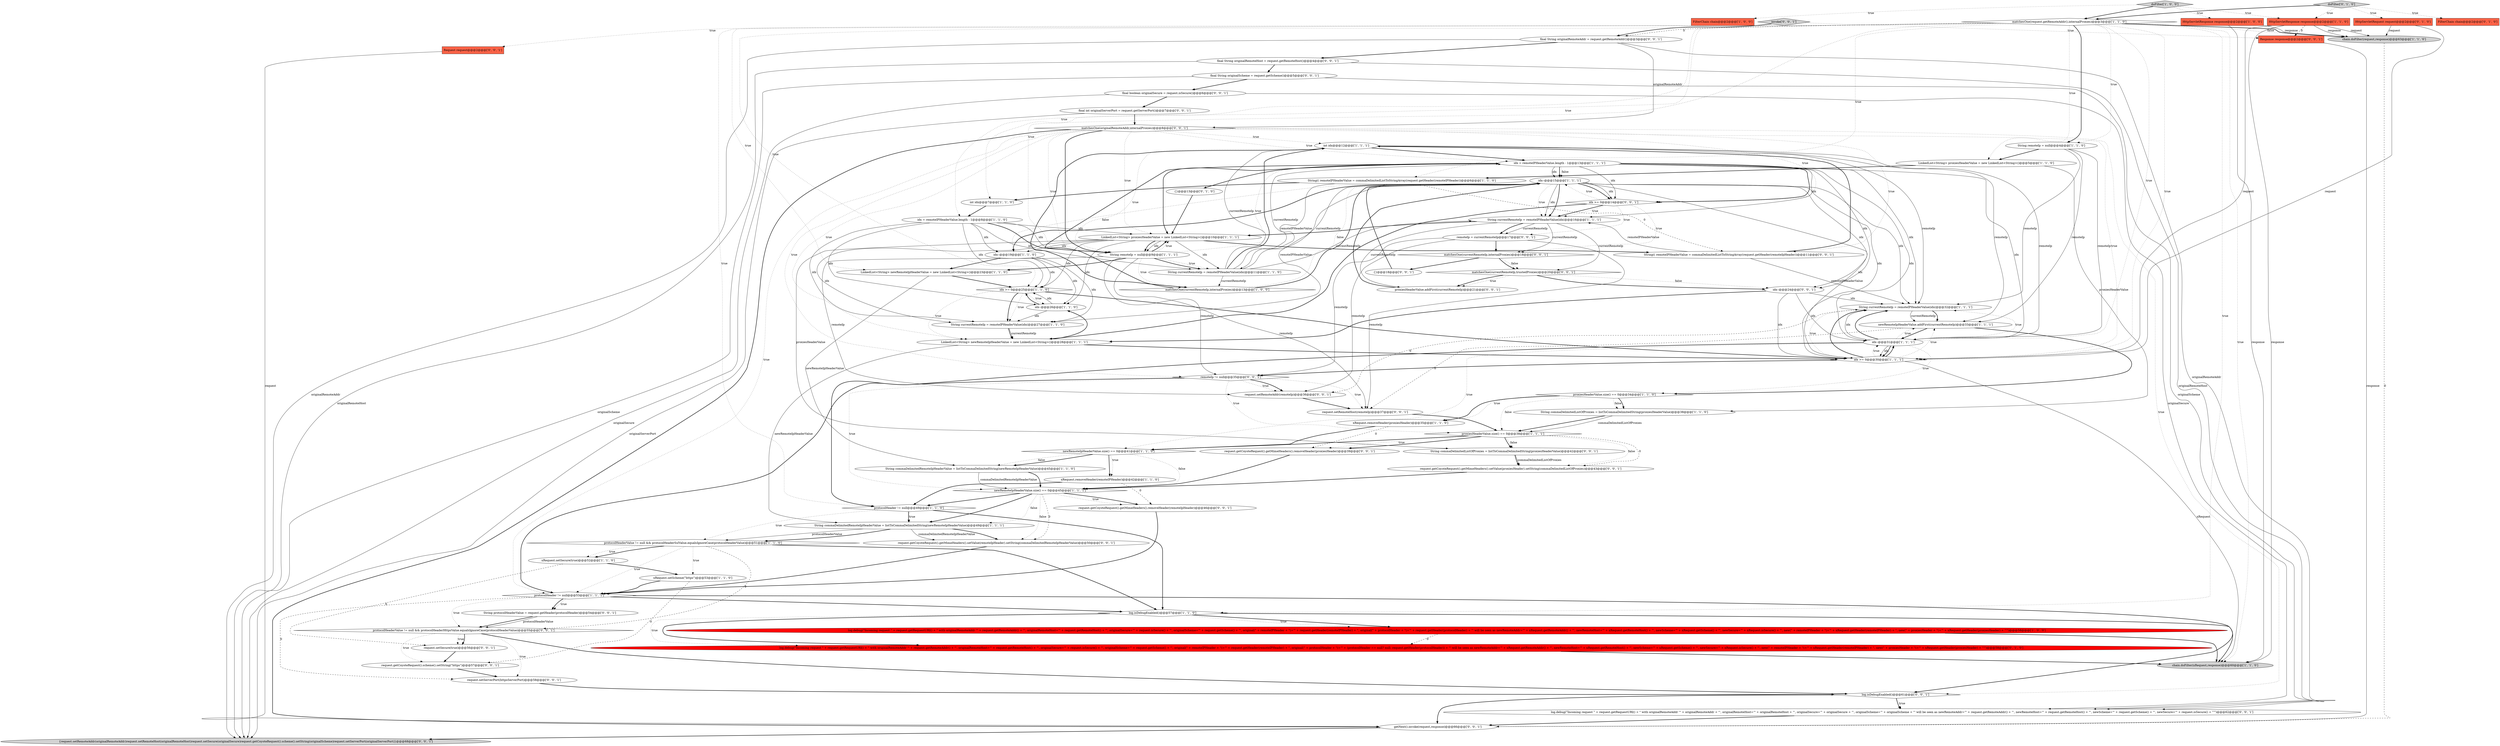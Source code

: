 digraph {
16 [style = filled, label = "proxiesHeaderValue.size() == 0@@@38@@@['1', '1', '1']", fillcolor = white, shape = diamond image = "AAA0AAABBB1BBB"];
28 [style = filled, label = "int idx@@@12@@@['1', '1', '1']", fillcolor = white, shape = ellipse image = "AAA0AAABBB1BBB"];
84 [style = filled, label = "matchesOne(originalRemoteAddr,internalProxies)@@@8@@@['0', '0', '1']", fillcolor = white, shape = diamond image = "AAA0AAABBB3BBB"];
3 [style = filled, label = "int idx@@@7@@@['1', '1', '0']", fillcolor = white, shape = ellipse image = "AAA0AAABBB1BBB"];
17 [style = filled, label = "matchesOne(request.getRemoteAddr(),internalProxies)@@@3@@@['1', '1', '0']", fillcolor = white, shape = diamond image = "AAA0AAABBB1BBB"];
32 [style = filled, label = "idx = remoteIPHeaderValue.length - 1@@@13@@@['1', '1', '1']", fillcolor = white, shape = ellipse image = "AAA0AAABBB1BBB"];
37 [style = filled, label = "protocolHeader != null@@@49@@@['1', '1', '0']", fillcolor = white, shape = diamond image = "AAA0AAABBB1BBB"];
52 [style = filled, label = "String protocolHeaderValue = request.getHeader(protocolHeader)@@@54@@@['0', '0', '1']", fillcolor = white, shape = ellipse image = "AAA0AAABBB3BBB"];
73 [style = filled, label = "log.isDebugEnabled()@@@61@@@['0', '0', '1']", fillcolor = white, shape = diamond image = "AAA0AAABBB3BBB"];
71 [style = filled, label = "final String originalScheme = request.getScheme()@@@5@@@['0', '0', '1']", fillcolor = white, shape = ellipse image = "AAA0AAABBB3BBB"];
34 [style = filled, label = "String commaDelimitedListOfProxies = listToCommaDelimitedString(proxiesHeaderValue)@@@38@@@['1', '1', '0']", fillcolor = white, shape = ellipse image = "AAA0AAABBB1BBB"];
11 [style = filled, label = "newRemoteIpHeaderValue.addFirst(currentRemoteIp)@@@33@@@['1', '1', '1']", fillcolor = white, shape = ellipse image = "AAA0AAABBB1BBB"];
13 [style = filled, label = "String currentRemoteIp = remoteIPHeaderValue(idx(@@@32@@@['1', '1', '1']", fillcolor = white, shape = ellipse image = "AAA0AAABBB1BBB"];
1 [style = filled, label = "idx >= 0@@@25@@@['1', '1', '0']", fillcolor = white, shape = diamond image = "AAA0AAABBB1BBB"];
63 [style = filled, label = "request.setSecure(true)@@@56@@@['0', '0', '1']", fillcolor = white, shape = ellipse image = "AAA0AAABBB3BBB"];
9 [style = filled, label = "idx--@@@15@@@['1', '1', '1']", fillcolor = white, shape = ellipse image = "AAA0AAABBB1BBB"];
23 [style = filled, label = "idx--@@@26@@@['1', '1', '0']", fillcolor = white, shape = ellipse image = "AAA0AAABBB1BBB"];
65 [style = filled, label = "final String originalRemoteAddr = request.getRemoteAddr()@@@3@@@['0', '0', '1']", fillcolor = white, shape = ellipse image = "AAA0AAABBB3BBB"];
67 [style = filled, label = "request.getCoyoteRequest().scheme().setString(\"https\")@@@57@@@['0', '0', '1']", fillcolor = white, shape = ellipse image = "AAA0AAABBB3BBB"];
39 [style = filled, label = "FilterChain chain@@@2@@@['1', '0', '0']", fillcolor = tomato, shape = box image = "AAA0AAABBB1BBB"];
70 [style = filled, label = "Response response@@@2@@@['0', '0', '1']", fillcolor = tomato, shape = box image = "AAA0AAABBB3BBB"];
12 [style = filled, label = "LinkedList<String> proxiesHeaderValue = new LinkedList<String>()@@@10@@@['1', '1', '1']", fillcolor = white, shape = ellipse image = "AAA0AAABBB1BBB"];
42 [style = filled, label = "protocolHeaderValue != null && protocolHeaderSslValue.equalsIgnoreCase(protocolHeaderValue)@@@51@@@['1', '1', '0']", fillcolor = white, shape = diamond image = "AAA0AAABBB1BBB"];
62 [style = filled, label = "final int originalServerPort = request.getServerPort()@@@7@@@['0', '0', '1']", fillcolor = white, shape = ellipse image = "AAA0AAABBB3BBB"];
2 [style = filled, label = "LinkedList<String> proxiesHeaderValue = new LinkedList<String>()@@@5@@@['1', '1', '0']", fillcolor = white, shape = ellipse image = "AAA0AAABBB1BBB"];
44 [style = filled, label = "idx--@@@19@@@['1', '1', '0']", fillcolor = white, shape = ellipse image = "AAA0AAABBB1BBB"];
58 [style = filled, label = "{}@@@18@@@['0', '0', '1']", fillcolor = white, shape = ellipse image = "AAA0AAABBB3BBB"];
66 [style = filled, label = "String(( remoteIPHeaderValue = commaDelimitedListToStringArray(request.getHeader(remoteIpHeader))@@@11@@@['0', '0', '1']", fillcolor = white, shape = ellipse image = "AAA0AAABBB3BBB"];
53 [style = filled, label = "idx--@@@24@@@['0', '0', '1']", fillcolor = white, shape = ellipse image = "AAA0AAABBB3BBB"];
79 [style = filled, label = "getNext().invoke(request,response)@@@66@@@['0', '0', '1']", fillcolor = white, shape = ellipse image = "AAA0AAABBB3BBB"];
7 [style = filled, label = "idx = remoteIPHeaderValue.length - 1@@@8@@@['1', '1', '0']", fillcolor = white, shape = ellipse image = "AAA0AAABBB1BBB"];
20 [style = filled, label = "String currentRemoteIp = remoteIPHeaderValue(idx(@@@27@@@['1', '1', '0']", fillcolor = white, shape = ellipse image = "AAA0AAABBB1BBB"];
72 [style = filled, label = "request.setRemoteHost(remoteIp)@@@37@@@['0', '0', '1']", fillcolor = white, shape = ellipse image = "AAA0AAABBB3BBB"];
14 [style = filled, label = "xRequest.setScheme(\"https\")@@@53@@@['1', '1', '0']", fillcolor = white, shape = ellipse image = "AAA0AAABBB1BBB"];
51 [style = filled, label = "remoteIp = currentRemoteIp@@@17@@@['0', '0', '1']", fillcolor = white, shape = ellipse image = "AAA0AAABBB3BBB"];
74 [style = filled, label = "matchesOne(currentRemoteIp,internalProxies)@@@18@@@['0', '0', '1']", fillcolor = white, shape = diamond image = "AAA0AAABBB3BBB"];
47 [style = filled, label = "{}@@@13@@@['0', '1', '0']", fillcolor = white, shape = ellipse image = "AAA0AAABBB2BBB"];
21 [style = filled, label = "newRemoteIpHeaderValue.size() == 0@@@41@@@['1', '1', '0']", fillcolor = white, shape = diamond image = "AAA0AAABBB1BBB"];
60 [style = filled, label = "matchesOne(currentRemoteIp,trustedProxies)@@@20@@@['0', '0', '1']", fillcolor = white, shape = diamond image = "AAA0AAABBB3BBB"];
19 [style = filled, label = "xRequest.setSecure(true)@@@52@@@['1', '1', '0']", fillcolor = white, shape = ellipse image = "AAA0AAABBB1BBB"];
49 [style = filled, label = "FilterChain chain@@@2@@@['0', '1', '0']", fillcolor = tomato, shape = box image = "AAA0AAABBB2BBB"];
6 [style = filled, label = "HttpServletResponse response@@@2@@@['1', '0', '0']", fillcolor = tomato, shape = box image = "AAA0AAABBB1BBB"];
56 [style = filled, label = "request.getCoyoteRequest().getMimeHeaders().setValue(proxiesHeader).setString(commaDelimitedListOfProxies)@@@43@@@['0', '0', '1']", fillcolor = white, shape = ellipse image = "AAA0AAABBB3BBB"];
57 [style = filled, label = "request.getCoyoteRequest().getMimeHeaders().setValue(remoteIpHeader).setString(commaDelimitedRemoteIpHeaderValue)@@@50@@@['0', '0', '1']", fillcolor = white, shape = ellipse image = "AAA0AAABBB3BBB"];
61 [style = filled, label = "{request.setRemoteAddr(originalRemoteAddr)request.setRemoteHost(originalRemoteHost)request.setSecure(originalSecure)request.getCoyoteRequest().scheme().setString(originalScheme)request.setServerPort(originalServerPort)}@@@68@@@['0', '0', '1']", fillcolor = lightgray, shape = ellipse image = "AAA0AAABBB3BBB"];
33 [style = filled, label = "xRequest.removeHeader(proxiesHeader)@@@35@@@['1', '1', '0']", fillcolor = white, shape = ellipse image = "AAA0AAABBB1BBB"];
31 [style = filled, label = "String commaDelimitedRemoteIpHeaderValue = listToCommaDelimitedString(newRemoteIpHeaderValue)@@@45@@@['1', '1', '0']", fillcolor = white, shape = ellipse image = "AAA0AAABBB1BBB"];
15 [style = filled, label = "LinkedList<String> newRemoteIpHeaderValue = new LinkedList<String>()@@@23@@@['1', '1', '0']", fillcolor = white, shape = ellipse image = "AAA0AAABBB1BBB"];
29 [style = filled, label = "idx--@@@31@@@['1', '1', '1']", fillcolor = white, shape = ellipse image = "AAA0AAABBB1BBB"];
80 [style = filled, label = "invoke['0', '0', '1']", fillcolor = lightgray, shape = diamond image = "AAA0AAABBB3BBB"];
8 [style = filled, label = "chain.doFilter(request,response)@@@63@@@['1', '1', '0']", fillcolor = lightgray, shape = ellipse image = "AAA0AAABBB1BBB"];
78 [style = filled, label = "protocolHeaderValue != null && protocolHeaderHttpsValue.equalsIgnoreCase(protocolHeaderValue)@@@55@@@['0', '0', '1']", fillcolor = white, shape = diamond image = "AAA0AAABBB3BBB"];
40 [style = filled, label = "String(( remoteIPHeaderValue = commaDelimitedListToStringArray(request.getHeader(remoteIPHeader))@@@6@@@['1', '1', '0']", fillcolor = white, shape = ellipse image = "AAA0AAABBB1BBB"];
36 [style = filled, label = "newRemoteIpHeaderValue.size() == 0@@@45@@@['1', '1', '1']", fillcolor = white, shape = diamond image = "AAA0AAABBB1BBB"];
54 [style = filled, label = "request.setServerPort(httpsServerPort)@@@58@@@['0', '0', '1']", fillcolor = white, shape = ellipse image = "AAA0AAABBB3BBB"];
27 [style = filled, label = "doFilter['1', '0', '0']", fillcolor = lightgray, shape = diamond image = "AAA0AAABBB1BBB"];
45 [style = filled, label = "String remoteIp = null@@@9@@@['1', '1', '1']", fillcolor = white, shape = ellipse image = "AAA0AAABBB1BBB"];
46 [style = filled, label = "log.debug(\"Incoming request \" + request.getRequestURI() + \" with originalRemoteAddr '\" + request.getRemoteAddr() + \"', originalRemoteHost='\" + request.getRemoteHost() + \"', originalSecure='\" + request.isSecure() + \"', originalScheme='\" + request.getScheme() + \"', original(\" + remoteIPHeader + \"(='\" + request.getHeader(remoteIPHeader) + \", original(\" + protocolHeader + \"(='\" + (protocolHeader == null? null: request.getHeader(protocolHeader)) + \"' will be seen as newRemoteAddr='\" + xRequest.getRemoteAddr() + \"', newRemoteHost='\" + xRequest.getRemoteHost() + \"', newScheme='\" + xRequest.getScheme() + \"', newSecure='\" + xRequest.isSecure() + \"', new(\" + remoteIPHeader + \"(='\" + xRequest.getHeader(remoteIPHeader) + \", new(\" + proxiesHeader + \"(='\" + xRequest.getHeader(proxiesHeader) + \"'\")@@@58@@@['0', '1', '0']", fillcolor = red, shape = ellipse image = "AAA1AAABBB2BBB"];
26 [style = filled, label = "log.debug(\"Incoming request \" + request.getRequestURI() + \" with originalRemoteAddr '\" + request.getRemoteAddr() + \"', originalRemoteHost='\" + request.getRemoteHost() + \"', originalSecure='\" + request.isSecure() + \"', originalScheme='\" + request.getScheme() + \"', original(\" + remoteIPHeader + \"(='\" + request.getHeader(remoteIPHeader) + \", original(\" + protocolHeader + \"(='\" + request.getHeader(protocolHeader) + \"' will be seen as newRemoteAddr='\" + xRequest.getRemoteAddr() + \"', newRemoteHost='\" + xRequest.getRemoteHost() + \"', newScheme='\" + xRequest.getScheme() + \"', newSecure='\" + xRequest.isSecure() + \"', new(\" + remoteIPHeader + \"(='\" + xRequest.getHeader(remoteIPHeader) + \", new(\" + proxiesHeader + \"(='\" + xRequest.getHeader(proxiesHeader) + \"'\")@@@58@@@['1', '0', '0']", fillcolor = red, shape = ellipse image = "AAA1AAABBB1BBB"];
30 [style = filled, label = "proxiesHeaderValue.size() == 0@@@34@@@['1', '1', '0']", fillcolor = white, shape = diamond image = "AAA0AAABBB1BBB"];
41 [style = filled, label = "chain.doFilter(xRequest,response)@@@60@@@['1', '1', '0']", fillcolor = lightgray, shape = ellipse image = "AAA0AAABBB1BBB"];
68 [style = filled, label = "Request request@@@2@@@['0', '0', '1']", fillcolor = tomato, shape = box image = "AAA0AAABBB3BBB"];
82 [style = filled, label = "request.setRemoteAddr(remoteIp)@@@36@@@['0', '0', '1']", fillcolor = white, shape = ellipse image = "AAA0AAABBB3BBB"];
77 [style = filled, label = "request.getCoyoteRequest().getMimeHeaders().removeHeader(remoteIpHeader)@@@46@@@['0', '0', '1']", fillcolor = white, shape = ellipse image = "AAA0AAABBB3BBB"];
38 [style = filled, label = "String currentRemoteIp = remoteIPHeaderValue(idx(@@@16@@@['1', '1', '1']", fillcolor = white, shape = ellipse image = "AAA0AAABBB1BBB"];
4 [style = filled, label = "matchesOne(currentRemoteIp,internalProxies)@@@13@@@['1', '0', '0']", fillcolor = white, shape = diamond image = "AAA0AAABBB1BBB"];
10 [style = filled, label = "idx >= 0@@@30@@@['1', '1', '1']", fillcolor = white, shape = diamond image = "AAA0AAABBB1BBB"];
18 [style = filled, label = "LinkedList<String> newRemoteIpHeaderValue = new LinkedList<String>()@@@28@@@['1', '1', '1']", fillcolor = white, shape = ellipse image = "AAA0AAABBB1BBB"];
59 [style = filled, label = "request.getCoyoteRequest().getMimeHeaders().removeHeader(proxiesHeader)@@@39@@@['0', '0', '1']", fillcolor = white, shape = ellipse image = "AAA0AAABBB3BBB"];
64 [style = filled, label = "log.debug(\"Incoming request \" + request.getRequestURI() + \" with originalRemoteAddr '\" + originalRemoteAddr + \"', originalRemoteHost='\" + originalRemoteHost + \"', originalSecure='\" + originalSecure + \"', originalScheme='\" + originalScheme + \"' will be seen as newRemoteAddr='\" + request.getRemoteAddr() + \"', newRemoteHost='\" + request.getRemoteHost() + \"', newScheme='\" + request.getScheme() + \"', newSecure='\" + request.isSecure() + \"'\")@@@62@@@['0', '0', '1']", fillcolor = white, shape = ellipse image = "AAA0AAABBB3BBB"];
0 [style = filled, label = "String currentRemoteIp = remoteIPHeaderValue(idx(@@@11@@@['1', '1', '0']", fillcolor = white, shape = ellipse image = "AAA0AAABBB1BBB"];
75 [style = filled, label = "remoteIp != null@@@35@@@['0', '0', '1']", fillcolor = white, shape = diamond image = "AAA0AAABBB3BBB"];
22 [style = filled, label = "log.isDebugEnabled()@@@57@@@['1', '1', '0']", fillcolor = white, shape = diamond image = "AAA0AAABBB1BBB"];
83 [style = filled, label = "final boolean originalSecure = request.isSecure()@@@6@@@['0', '0', '1']", fillcolor = white, shape = ellipse image = "AAA0AAABBB3BBB"];
55 [style = filled, label = "idx >= 0@@@14@@@['0', '0', '1']", fillcolor = white, shape = diamond image = "AAA0AAABBB3BBB"];
69 [style = filled, label = "String commaDelimitedListOfProxies = listToCommaDelimitedString(proxiesHeaderValue)@@@42@@@['0', '0', '1']", fillcolor = white, shape = ellipse image = "AAA0AAABBB3BBB"];
35 [style = filled, label = "xRequest.removeHeader(remoteIPHeader)@@@42@@@['1', '1', '0']", fillcolor = white, shape = ellipse image = "AAA0AAABBB1BBB"];
50 [style = filled, label = "HttpServletRequest request@@@2@@@['0', '1', '0']", fillcolor = tomato, shape = box image = "AAA0AAABBB2BBB"];
25 [style = filled, label = "String commaDelimitedRemoteIpHeaderValue = listToCommaDelimitedString(newRemoteIpHeaderValue)@@@49@@@['1', '1', '1']", fillcolor = white, shape = ellipse image = "AAA0AAABBB1BBB"];
5 [style = filled, label = "protocolHeader != null@@@53@@@['1', '1', '1']", fillcolor = white, shape = diamond image = "AAA0AAABBB1BBB"];
76 [style = filled, label = "final String originalRemoteHost = request.getRemoteHost()@@@4@@@['0', '0', '1']", fillcolor = white, shape = ellipse image = "AAA0AAABBB3BBB"];
48 [style = filled, label = "doFilter['0', '1', '0']", fillcolor = lightgray, shape = diamond image = "AAA0AAABBB2BBB"];
81 [style = filled, label = "proxiesHeaderValue.addFirst(currentRemoteIp)@@@21@@@['0', '0', '1']", fillcolor = white, shape = ellipse image = "AAA0AAABBB3BBB"];
24 [style = filled, label = "String remoteIp = null@@@4@@@['1', '1', '0']", fillcolor = white, shape = ellipse image = "AAA0AAABBB1BBB"];
43 [style = filled, label = "HttpServletResponse response@@@2@@@['1', '1', '0']", fillcolor = tomato, shape = box image = "AAA0AAABBB1BBB"];
84->10 [style = dotted, label="true"];
23->1 [style = solid, label="idx"];
60->81 [style = dotted, label="true"];
32->53 [style = solid, label="idx"];
12->45 [style = bold, label=""];
12->45 [style = solid, label="idx"];
51->74 [style = bold, label=""];
84->79 [style = bold, label=""];
55->74 [style = dotted, label="true"];
9->53 [style = solid, label="idx"];
78->63 [style = dotted, label="true"];
0->9 [style = solid, label="currentRemoteIp"];
32->12 [style = bold, label=""];
7->44 [style = solid, label="idx"];
43->41 [style = solid, label="response"];
17->1 [style = dotted, label="true"];
38->51 [style = bold, label=""];
45->4 [style = dotted, label="true"];
75->36 [style = dotted, label="true"];
38->12 [style = bold, label=""];
16->56 [style = dotted, label="false"];
44->15 [style = bold, label=""];
1->20 [style = bold, label=""];
60->53 [style = bold, label=""];
11->29 [style = bold, label=""];
84->32 [style = dotted, label="true"];
6->8 [style = solid, label="response"];
75->82 [style = dotted, label="true"];
76->71 [style = bold, label=""];
13->82 [style = dashed, label="0"];
44->23 [style = solid, label="idx"];
58->9 [style = bold, label=""];
32->38 [style = solid, label="idx"];
20->18 [style = solid, label="currentRemoteIp"];
16->69 [style = bold, label=""];
10->29 [style = dotted, label="true"];
17->8 [style = dotted, label="false"];
42->19 [style = dotted, label="true"];
64->79 [style = bold, label=""];
38->60 [style = solid, label="currentRemoteIp"];
17->15 [style = dotted, label="true"];
21->31 [style = bold, label=""];
29->13 [style = dotted, label="true"];
10->75 [style = bold, label=""];
17->65 [style = dashed, label="0"];
35->37 [style = bold, label=""];
42->78 [style = dashed, label="0"];
40->0 [style = solid, label="remoteIPHeaderValue"];
12->0 [style = solid, label="idx"];
43->8 [style = solid, label="request"];
65->84 [style = solid, label="originalRemoteAddr"];
45->0 [style = bold, label=""];
27->17 [style = bold, label=""];
40->20 [style = solid, label="remoteIPHeaderValue"];
79->61 [style = bold, label=""];
1->23 [style = dotted, label="true"];
36->77 [style = bold, label=""];
17->2 [style = dotted, label="true"];
48->43 [style = dotted, label="true"];
21->35 [style = bold, label=""];
36->25 [style = dotted, label="false"];
9->38 [style = bold, label=""];
66->28 [style = bold, label=""];
44->1 [style = solid, label="idx"];
0->32 [style = solid, label="currentRemoteIp"];
45->32 [style = dotted, label="true"];
42->19 [style = bold, label=""];
72->16 [style = bold, label=""];
30->33 [style = dotted, label="true"];
84->45 [style = dotted, label="true"];
36->77 [style = dotted, label="true"];
80->68 [style = dotted, label="true"];
25->57 [style = bold, label=""];
52->78 [style = bold, label=""];
5->54 [style = dashed, label="0"];
22->46 [style = dotted, label="true"];
12->23 [style = solid, label="idx"];
22->46 [style = bold, label=""];
50->8 [style = solid, label="request"];
32->9 [style = solid, label="idx"];
71->64 [style = solid, label="originalScheme"];
30->34 [style = dotted, label="false"];
30->16 [style = dotted, label="false"];
65->61 [style = solid, label="originalRemoteAddr"];
74->60 [style = dotted, label="false"];
60->81 [style = bold, label=""];
22->41 [style = bold, label=""];
65->76 [style = bold, label=""];
83->61 [style = solid, label="originalSecure"];
82->72 [style = bold, label=""];
29->10 [style = solid, label="idx"];
36->57 [style = dashed, label="0"];
8->79 [style = dashed, label="0"];
73->79 [style = bold, label=""];
30->34 [style = bold, label=""];
55->38 [style = bold, label=""];
45->72 [style = solid, label="remoteIp"];
48->17 [style = bold, label=""];
13->11 [style = bold, label=""];
45->75 [style = solid, label="remoteIp"];
17->3 [style = dotted, label="true"];
9->38 [style = dotted, label="true"];
46->41 [style = bold, label=""];
32->10 [style = solid, label="idx"];
1->18 [style = dotted, label="true"];
5->73 [style = bold, label=""];
20->18 [style = bold, label=""];
60->53 [style = dotted, label="false"];
4->9 [style = dotted, label="false"];
43->10 [style = solid, label="request"];
84->5 [style = dotted, label="true"];
75->5 [style = bold, label=""];
36->25 [style = bold, label=""];
55->9 [style = dotted, label="true"];
5->52 [style = dotted, label="true"];
3->7 [style = bold, label=""];
38->81 [style = solid, label="currentRemoteIp"];
40->3 [style = bold, label=""];
68->79 [style = solid, label="request"];
45->0 [style = dotted, label="true"];
24->29 [style = solid, label="remoteIp"];
9->44 [style = bold, label=""];
12->44 [style = solid, label="idx"];
6->41 [style = solid, label="response"];
57->5 [style = bold, label=""];
38->74 [style = solid, label="currentRemoteIp"];
5->52 [style = bold, label=""];
35->77 [style = dashed, label="0"];
12->1 [style = solid, label="idx"];
29->21 [style = dotted, label="true"];
31->36 [style = solid, label="commaDelimitedRemoteIpHeaderValue"];
73->64 [style = bold, label=""];
36->37 [style = bold, label=""];
42->22 [style = bold, label=""];
78->54 [style = dotted, label="true"];
78->73 [style = bold, label=""];
7->0 [style = solid, label="idx"];
5->22 [style = bold, label=""];
75->82 [style = bold, label=""];
21->35 [style = dotted, label="true"];
28->11 [style = solid, label="remoteIp"];
11->30 [style = bold, label=""];
70->79 [style = solid, label="response"];
71->83 [style = bold, label=""];
11->72 [style = dashed, label="0"];
15->31 [style = solid, label="newRemoteIpHeaderValue"];
16->69 [style = dotted, label="false"];
17->8 [style = bold, label=""];
4->9 [style = bold, label=""];
9->13 [style = solid, label="idx"];
22->26 [style = bold, label=""];
40->66 [style = dashed, label="0"];
75->16 [style = dotted, label="true"];
56->36 [style = bold, label=""];
54->73 [style = bold, label=""];
27->39 [style = dotted, label="true"];
45->15 [style = bold, label=""];
18->23 [style = bold, label=""];
30->33 [style = bold, label=""];
81->9 [style = bold, label=""];
67->54 [style = bold, label=""];
24->11 [style = solid, label="remoteIp"];
66->13 [style = solid, label="remoteIPHeaderValue"];
12->20 [style = solid, label="idx"];
55->18 [style = bold, label=""];
37->25 [style = bold, label=""];
53->29 [style = solid, label="idx"];
53->13 [style = solid, label="idx"];
16->59 [style = dotted, label="true"];
45->28 [style = dotted, label="true"];
31->36 [style = bold, label=""];
69->56 [style = solid, label="commaDelimitedListOfProxies"];
29->13 [style = solid, label="idx"];
44->20 [style = solid, label="idx"];
17->45 [style = dotted, label="true"];
29->37 [style = bold, label=""];
10->41 [style = solid, label="xRequest"];
53->10 [style = solid, label="idx"];
37->25 [style = dotted, label="true"];
7->20 [style = solid, label="idx"];
84->28 [style = dotted, label="true"];
14->67 [style = dashed, label="0"];
0->28 [style = solid, label="currentRemoteIp"];
29->13 [style = bold, label=""];
28->32 [style = bold, label=""];
84->75 [style = dotted, label="true"];
43->70 [style = dashed, label="0"];
7->45 [style = solid, label="idx"];
32->9 [style = bold, label=""];
62->84 [style = bold, label=""];
37->22 [style = bold, label=""];
26->41 [style = bold, label=""];
42->5 [style = dotted, label="true"];
83->64 [style = solid, label="originalSecure"];
12->66 [style = bold, label=""];
0->38 [style = solid, label="currentRemoteIp"];
84->45 [style = bold, label=""];
19->14 [style = bold, label=""];
18->10 [style = bold, label=""];
28->29 [style = solid, label="remoteIp"];
22->26 [style = dotted, label="true"];
10->13 [style = dotted, label="true"];
10->11 [style = dotted, label="true"];
10->13 [style = bold, label=""];
16->59 [style = bold, label=""];
51->82 [style = solid, label="remoteIp"];
34->16 [style = bold, label=""];
18->25 [style = solid, label="newRemoteIpHeaderValue"];
66->38 [style = solid, label="remoteIPHeaderValue"];
84->73 [style = dotted, label="true"];
76->64 [style = solid, label="originalRemoteHost"];
84->12 [style = dotted, label="true"];
74->60 [style = bold, label=""];
63->67 [style = bold, label=""];
25->42 [style = bold, label=""];
17->22 [style = dotted, label="true"];
29->10 [style = bold, label=""];
69->56 [style = bold, label=""];
36->57 [style = dotted, label="false"];
32->29 [style = solid, label="idx"];
17->29 [style = dotted, label="true"];
9->38 [style = solid, label="idx"];
17->37 [style = dotted, label="true"];
37->42 [style = dotted, label="true"];
84->66 [style = dotted, label="true"];
9->10 [style = solid, label="idx"];
78->63 [style = bold, label=""];
51->72 [style = solid, label="remoteIp"];
1->20 [style = dotted, label="true"];
75->72 [style = dotted, label="true"];
13->11 [style = solid, label="currentRemoteIp"];
17->24 [style = dotted, label="true"];
74->58 [style = bold, label=""];
29->11 [style = dotted, label="true"];
14->5 [style = bold, label=""];
15->1 [style = bold, label=""];
7->1 [style = solid, label="idx"];
78->67 [style = dotted, label="true"];
17->41 [style = dotted, label="true"];
32->9 [style = dotted, label="false"];
71->61 [style = solid, label="originalScheme"];
84->18 [style = dotted, label="true"];
27->43 [style = dotted, label="true"];
77->5 [style = bold, label=""];
48->50 [style = dotted, label="true"];
24->2 [style = bold, label=""];
25->42 [style = solid, label="protocolHeaderValue"];
80->65 [style = bold, label=""];
43->8 [style = solid, label="response"];
65->64 [style = solid, label="originalRemoteAddr"];
23->20 [style = solid, label="idx"];
83->62 [style = bold, label=""];
25->57 [style = solid, label="commaDelimitedRemoteIpHeaderValue"];
47->12 [style = bold, label=""];
21->31 [style = dotted, label="false"];
53->18 [style = bold, label=""];
50->10 [style = solid, label="request"];
32->13 [style = solid, label="idx"];
73->64 [style = dotted, label="true"];
5->78 [style = dotted, label="true"];
80->70 [style = dotted, label="true"];
19->63 [style = dashed, label="0"];
2->40 [style = bold, label=""];
52->78 [style = solid, label="protocolHeaderValue"];
17->40 [style = dotted, label="true"];
7->12 [style = solid, label="idx"];
34->16 [style = solid, label="commaDelimitedListOfProxies"];
48->49 [style = dotted, label="true"];
76->61 [style = solid, label="originalRemoteHost"];
28->13 [style = solid, label="remoteIp"];
7->45 [style = bold, label=""];
45->12 [style = bold, label=""];
9->55 [style = bold, label=""];
62->61 [style = solid, label="originalServerPort"];
17->10 [style = dotted, label="true"];
84->55 [style = dotted, label="true"];
9->29 [style = solid, label="idx"];
42->14 [style = dotted, label="true"];
17->24 [style = bold, label=""];
32->55 [style = bold, label=""];
32->47 [style = bold, label=""];
9->55 [style = solid, label="idx"];
45->82 [style = solid, label="remoteIp"];
10->29 [style = bold, label=""];
16->56 [style = dashed, label="0"];
16->21 [style = bold, label=""];
7->23 [style = solid, label="idx"];
32->55 [style = solid, label="idx"];
45->12 [style = dotted, label="true"];
29->30 [style = dotted, label="true"];
2->34 [style = solid, label="proxiesHeaderValue"];
23->1 [style = bold, label=""];
55->51 [style = dotted, label="true"];
59->36 [style = bold, label=""];
17->7 [style = dotted, label="true"];
12->69 [style = solid, label="proxiesHeaderValue"];
38->51 [style = solid, label="currentRemoteIp"];
27->6 [style = dotted, label="true"];
55->38 [style = dotted, label="true"];
33->59 [style = dashed, label="0"];
33->21 [style = bold, label=""];
1->10 [style = bold, label=""];
21->36 [style = dotted, label="false"];
51->75 [style = solid, label="remoteIp"];
4->32 [style = bold, label=""];
0->28 [style = bold, label=""];
0->4 [style = solid, label="currentRemoteIp"];
28->4 [style = bold, label=""];
24->13 [style = solid, label="remoteIp"];
26->46 [style = dashed, label="0"];
9->44 [style = dotted, label="false"];
}
